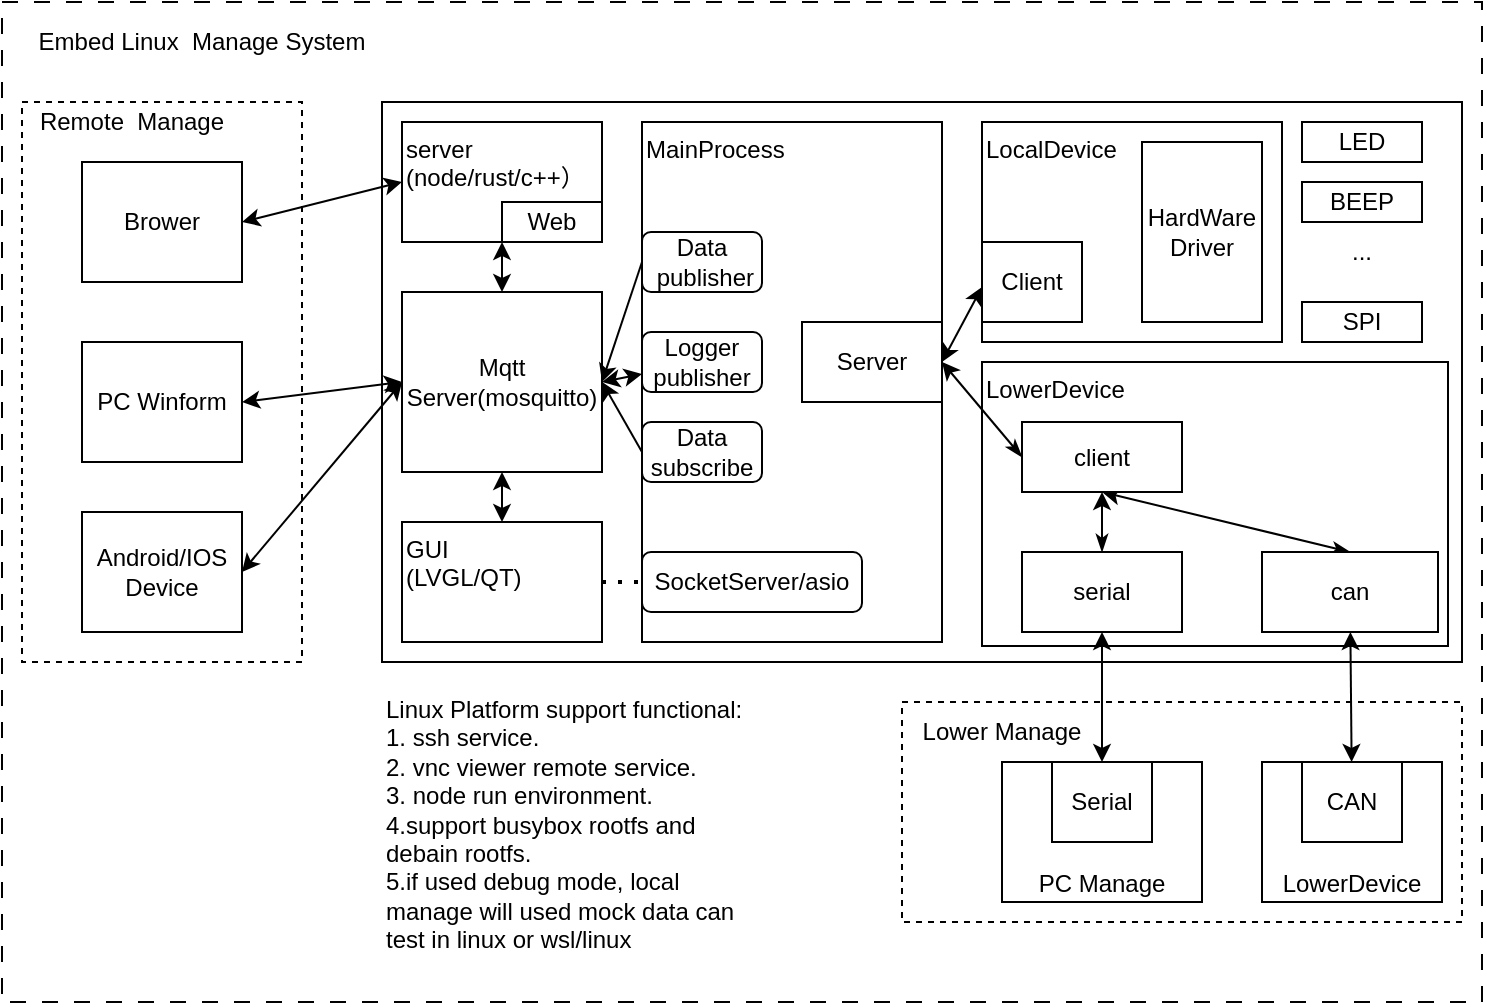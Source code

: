 <mxfile>
    <diagram id="97HLYAoYRTmnaLsdLiow" name="Page-1">
        <mxGraphModel dx="978" dy="365" grid="0" gridSize="10" guides="1" tooltips="1" connect="1" arrows="1" fold="1" page="1" pageScale="1" pageWidth="850" pageHeight="1100" math="0" shadow="0">
            <root>
                <mxCell id="0"/>
                <mxCell id="1" parent="0"/>
                <mxCell id="88" value="" style="rounded=0;whiteSpace=wrap;html=1;dashed=1;dashPattern=8 8;" parent="1" vertex="1">
                    <mxGeometry x="70" y="190" width="740" height="500" as="geometry"/>
                </mxCell>
                <mxCell id="36" value="" style="rounded=0;whiteSpace=wrap;html=1;" parent="1" vertex="1">
                    <mxGeometry x="260" y="240" width="540" height="280" as="geometry"/>
                </mxCell>
                <mxCell id="91" value="LowerDevice" style="rounded=0;whiteSpace=wrap;html=1;align=left;verticalAlign=top;" parent="1" vertex="1">
                    <mxGeometry x="560" y="370" width="233" height="142" as="geometry"/>
                </mxCell>
                <mxCell id="77" value="" style="rounded=0;whiteSpace=wrap;html=1;dashed=1;" parent="1" vertex="1">
                    <mxGeometry x="520" y="540" width="280" height="110" as="geometry"/>
                </mxCell>
                <mxCell id="74" value="" style="rounded=0;whiteSpace=wrap;html=1;dashed=1;" parent="1" vertex="1">
                    <mxGeometry x="80" y="240" width="140" height="280" as="geometry"/>
                </mxCell>
                <mxCell id="3" value="MainProcess" style="rounded=0;whiteSpace=wrap;html=1;align=left;verticalAlign=top;" parent="1" vertex="1">
                    <mxGeometry x="390" y="250" width="150" height="260" as="geometry"/>
                </mxCell>
                <mxCell id="4" value="LocalDevice" style="rounded=0;whiteSpace=wrap;html=1;align=left;verticalAlign=top;" parent="1" vertex="1">
                    <mxGeometry x="560" y="250" width="150" height="110" as="geometry"/>
                </mxCell>
                <mxCell id="7" value="Server" style="rounded=0;whiteSpace=wrap;html=1;" parent="1" vertex="1">
                    <mxGeometry x="470" y="350" width="70" height="40" as="geometry"/>
                </mxCell>
                <mxCell id="9" value="Client" style="rounded=0;whiteSpace=wrap;html=1;" parent="1" vertex="1">
                    <mxGeometry x="560" y="310" width="50" height="40" as="geometry"/>
                </mxCell>
                <mxCell id="10" value="PC Manage" style="rounded=0;whiteSpace=wrap;html=1;align=center;verticalAlign=bottom;" parent="1" vertex="1">
                    <mxGeometry x="570" y="570" width="100" height="70" as="geometry"/>
                </mxCell>
                <mxCell id="11" value="Serial" style="rounded=0;whiteSpace=wrap;html=1;" parent="1" vertex="1">
                    <mxGeometry x="595" y="570" width="50" height="40" as="geometry"/>
                </mxCell>
                <mxCell id="92" style="edgeStyle=none;html=1;exitX=0.5;exitY=0;exitDx=0;exitDy=0;entryX=0.5;entryY=1;entryDx=0;entryDy=0;startArrow=classicThin;startFill=1;" parent="1" source="12" target="90" edge="1">
                    <mxGeometry relative="1" as="geometry"/>
                </mxCell>
                <mxCell id="12" value="serial" style="rounded=0;whiteSpace=wrap;html=1;" parent="1" vertex="1">
                    <mxGeometry x="580" y="465" width="80" height="40" as="geometry"/>
                </mxCell>
                <mxCell id="14" value="" style="endArrow=classic;html=1;exitX=0.5;exitY=0;exitDx=0;exitDy=0;entryX=0.5;entryY=1;entryDx=0;entryDy=0;startArrow=classic;startFill=1;" parent="1" source="10" target="12" edge="1">
                    <mxGeometry width="50" height="50" relative="1" as="geometry">
                        <mxPoint x="640" y="570" as="sourcePoint"/>
                        <mxPoint x="690" y="520" as="targetPoint"/>
                    </mxGeometry>
                </mxCell>
                <mxCell id="16" value="" style="endArrow=classic;html=1;exitX=0;exitY=0.75;exitDx=0;exitDy=0;entryX=1;entryY=0.5;entryDx=0;entryDy=0;endFill=1;startArrow=classic;startFill=1;" parent="1" source="4" target="7" edge="1">
                    <mxGeometry width="50" height="50" relative="1" as="geometry">
                        <mxPoint x="640" y="540" as="sourcePoint"/>
                        <mxPoint x="690" y="490" as="targetPoint"/>
                    </mxGeometry>
                </mxCell>
                <mxCell id="19" value="Mqtt Server(mosquitto)" style="rounded=0;whiteSpace=wrap;html=1;" parent="1" vertex="1">
                    <mxGeometry x="270" y="335" width="100" height="90" as="geometry"/>
                </mxCell>
                <mxCell id="21" value="Data&lt;br&gt;&amp;nbsp;publisher" style="rounded=1;whiteSpace=wrap;html=1;" parent="1" vertex="1">
                    <mxGeometry x="390" y="305" width="60" height="30" as="geometry"/>
                </mxCell>
                <mxCell id="22" value="Data subscribe" style="rounded=1;whiteSpace=wrap;html=1;" parent="1" vertex="1">
                    <mxGeometry x="390" y="400" width="60" height="30" as="geometry"/>
                </mxCell>
                <mxCell id="52" value="" style="edgeStyle=none;html=1;startArrow=classic;startFill=1;endArrow=classic;endFill=1;" parent="1" source="24" target="19" edge="1">
                    <mxGeometry relative="1" as="geometry"/>
                </mxCell>
                <mxCell id="24" value="server&lt;br&gt;(node/rust/c++）" style="rounded=0;whiteSpace=wrap;html=1;verticalAlign=top;align=left;" parent="1" vertex="1">
                    <mxGeometry x="270" y="250" width="100" height="60" as="geometry"/>
                </mxCell>
                <mxCell id="30" value="HardWare&lt;br&gt;Driver" style="rounded=0;whiteSpace=wrap;html=1;" parent="1" vertex="1">
                    <mxGeometry x="640" y="260" width="60" height="90" as="geometry"/>
                </mxCell>
                <mxCell id="89" value="" style="edgeStyle=none;html=1;startArrow=classic;startFill=1;" parent="1" source="32" target="43" edge="1">
                    <mxGeometry relative="1" as="geometry"/>
                </mxCell>
                <mxCell id="94" style="edgeStyle=none;html=1;exitX=0.5;exitY=0;exitDx=0;exitDy=0;entryX=0.5;entryY=1;entryDx=0;entryDy=0;startArrow=classicThin;startFill=1;" parent="1" source="32" target="90" edge="1">
                    <mxGeometry relative="1" as="geometry"/>
                </mxCell>
                <mxCell id="32" value="can" style="rounded=0;whiteSpace=wrap;html=1;" parent="1" vertex="1">
                    <mxGeometry x="700" y="465" width="88" height="40" as="geometry"/>
                </mxCell>
                <mxCell id="37" value="LED" style="rounded=0;whiteSpace=wrap;html=1;" parent="1" vertex="1">
                    <mxGeometry x="720" y="250" width="60" height="20" as="geometry"/>
                </mxCell>
                <mxCell id="38" value="BEEP" style="rounded=0;whiteSpace=wrap;html=1;" parent="1" vertex="1">
                    <mxGeometry x="720" y="280" width="60" height="20" as="geometry"/>
                </mxCell>
                <mxCell id="39" value="SPI" style="rounded=0;whiteSpace=wrap;html=1;" parent="1" vertex="1">
                    <mxGeometry x="720" y="340" width="60" height="20" as="geometry"/>
                </mxCell>
                <mxCell id="40" value="..." style="text;html=1;strokeColor=none;fillColor=none;align=center;verticalAlign=middle;whiteSpace=wrap;rounded=0;" parent="1" vertex="1">
                    <mxGeometry x="720" y="300" width="60" height="30" as="geometry"/>
                </mxCell>
                <mxCell id="42" value="LowerDevice" style="rounded=0;whiteSpace=wrap;html=1;align=center;verticalAlign=bottom;" parent="1" vertex="1">
                    <mxGeometry x="700" y="570" width="90" height="70" as="geometry"/>
                </mxCell>
                <mxCell id="43" value="CAN" style="rounded=0;whiteSpace=wrap;html=1;" parent="1" vertex="1">
                    <mxGeometry x="720" y="570" width="50" height="40" as="geometry"/>
                </mxCell>
                <mxCell id="47" value="" style="endArrow=classic;html=1;exitX=0;exitY=0.5;exitDx=0;exitDy=0;entryX=1;entryY=0.5;entryDx=0;entryDy=0;" parent="1" source="21" target="19" edge="1">
                    <mxGeometry width="50" height="50" relative="1" as="geometry">
                        <mxPoint x="480" y="460" as="sourcePoint"/>
                        <mxPoint x="530" y="410" as="targetPoint"/>
                    </mxGeometry>
                </mxCell>
                <mxCell id="48" value="" style="endArrow=classic;html=1;exitX=0;exitY=0.5;exitDx=0;exitDy=0;entryX=1;entryY=0.5;entryDx=0;entryDy=0;" parent="1" source="22" target="19" edge="1">
                    <mxGeometry width="50" height="50" relative="1" as="geometry">
                        <mxPoint x="480" y="460" as="sourcePoint"/>
                        <mxPoint x="370" y="440" as="targetPoint"/>
                    </mxGeometry>
                </mxCell>
                <mxCell id="49" value="Web" style="rounded=0;whiteSpace=wrap;html=1;" parent="1" vertex="1">
                    <mxGeometry x="320" y="290" width="50" height="20" as="geometry"/>
                </mxCell>
                <mxCell id="53" value="GUI&lt;br&gt;(LVGL/QT)" style="rounded=0;whiteSpace=wrap;html=1;verticalAlign=top;align=left;" parent="1" vertex="1">
                    <mxGeometry x="270" y="450" width="100" height="60" as="geometry"/>
                </mxCell>
                <mxCell id="58" value="" style="endArrow=classic;startArrow=classic;html=1;entryX=0.5;entryY=0;entryDx=0;entryDy=0;" parent="1" source="19" target="53" edge="1">
                    <mxGeometry width="50" height="50" relative="1" as="geometry">
                        <mxPoint x="420" y="370" as="sourcePoint"/>
                        <mxPoint x="470" y="320" as="targetPoint"/>
                    </mxGeometry>
                </mxCell>
                <mxCell id="60" value="SocketServer/asio" style="rounded=1;whiteSpace=wrap;html=1;" parent="1" vertex="1">
                    <mxGeometry x="390" y="465" width="110" height="30" as="geometry"/>
                </mxCell>
                <mxCell id="65" value="" style="edgeStyle=none;html=1;startArrow=classic;startFill=1;endArrow=classic;endFill=1;entryX=1;entryY=0.5;entryDx=0;entryDy=0;" parent="1" source="64" target="19" edge="1">
                    <mxGeometry relative="1" as="geometry"/>
                </mxCell>
                <mxCell id="64" value="Logger&lt;br&gt;publisher" style="rounded=1;whiteSpace=wrap;html=1;" parent="1" vertex="1">
                    <mxGeometry x="390" y="355" width="60" height="30" as="geometry"/>
                </mxCell>
                <mxCell id="66" value="" style="endArrow=none;dashed=1;html=1;dashPattern=1 3;strokeWidth=2;entryX=0;entryY=0.5;entryDx=0;entryDy=0;exitX=1;exitY=0.5;exitDx=0;exitDy=0;" parent="1" source="53" target="60" edge="1">
                    <mxGeometry width="50" height="50" relative="1" as="geometry">
                        <mxPoint x="420" y="430" as="sourcePoint"/>
                        <mxPoint x="470" y="380" as="targetPoint"/>
                    </mxGeometry>
                </mxCell>
                <mxCell id="68" value="Brower" style="rounded=0;whiteSpace=wrap;html=1;" parent="1" vertex="1">
                    <mxGeometry x="110" y="270" width="80" height="60" as="geometry"/>
                </mxCell>
                <mxCell id="69" value="PC Winform" style="rounded=0;whiteSpace=wrap;html=1;" parent="1" vertex="1">
                    <mxGeometry x="110" y="360" width="80" height="60" as="geometry"/>
                </mxCell>
                <mxCell id="70" value="Android/IOS Device" style="rounded=0;whiteSpace=wrap;html=1;" parent="1" vertex="1">
                    <mxGeometry x="110" y="445" width="80" height="60" as="geometry"/>
                </mxCell>
                <mxCell id="71" value="" style="endArrow=classic;startArrow=classic;html=1;exitX=1;exitY=0.5;exitDx=0;exitDy=0;entryX=0;entryY=0.5;entryDx=0;entryDy=0;" parent="1" source="68" target="24" edge="1">
                    <mxGeometry width="50" height="50" relative="1" as="geometry">
                        <mxPoint x="260" y="400" as="sourcePoint"/>
                        <mxPoint x="310" y="350" as="targetPoint"/>
                    </mxGeometry>
                </mxCell>
                <mxCell id="72" value="" style="endArrow=classic;startArrow=classic;html=1;exitX=1;exitY=0.5;exitDx=0;exitDy=0;entryX=0;entryY=0.5;entryDx=0;entryDy=0;" parent="1" source="69" target="19" edge="1">
                    <mxGeometry width="50" height="50" relative="1" as="geometry">
                        <mxPoint x="260" y="400" as="sourcePoint"/>
                        <mxPoint x="310" y="350" as="targetPoint"/>
                    </mxGeometry>
                </mxCell>
                <mxCell id="73" value="" style="endArrow=classic;startArrow=classic;html=1;exitX=1;exitY=0.5;exitDx=0;exitDy=0;" parent="1" source="70" edge="1">
                    <mxGeometry width="50" height="50" relative="1" as="geometry">
                        <mxPoint x="260" y="400" as="sourcePoint"/>
                        <mxPoint x="270" y="380" as="targetPoint"/>
                    </mxGeometry>
                </mxCell>
                <mxCell id="75" value="Remote&amp;nbsp; Manage" style="text;html=1;strokeColor=none;fillColor=none;align=center;verticalAlign=middle;whiteSpace=wrap;rounded=0;" parent="1" vertex="1">
                    <mxGeometry x="80" y="240" width="110" height="20" as="geometry"/>
                </mxCell>
                <mxCell id="78" value="Lower Manage" style="text;html=1;strokeColor=none;fillColor=none;align=center;verticalAlign=middle;whiteSpace=wrap;rounded=0;" parent="1" vertex="1">
                    <mxGeometry x="520" y="540" width="100" height="30" as="geometry"/>
                </mxCell>
                <mxCell id="82" value="Embed Linux&amp;nbsp; Manage System" style="text;html=1;strokeColor=none;fillColor=none;align=center;verticalAlign=middle;whiteSpace=wrap;rounded=0;dashed=1;" parent="1" vertex="1">
                    <mxGeometry x="80" y="190" width="180" height="40" as="geometry"/>
                </mxCell>
                <mxCell id="87" value="Linux Platform support functional:&lt;br&gt;1. ssh service.&lt;br&gt;2. vnc viewer remote service.&lt;br&gt;3. node run environment.&lt;br&gt;4.support busybox rootfs and debain rootfs.&lt;br&gt;5.if used debug mode, local manage will used mock data can test in linux or wsl/linux&lt;br&gt;" style="text;html=1;strokeColor=none;fillColor=none;align=left;verticalAlign=top;whiteSpace=wrap;rounded=0;dashed=1;" parent="1" vertex="1">
                    <mxGeometry x="260" y="530" width="190" height="140" as="geometry"/>
                </mxCell>
                <mxCell id="96" style="edgeStyle=none;html=1;exitX=0;exitY=0.5;exitDx=0;exitDy=0;entryX=1;entryY=0.5;entryDx=0;entryDy=0;startArrow=classicThin;startFill=1;" parent="1" source="90" target="7" edge="1">
                    <mxGeometry relative="1" as="geometry"/>
                </mxCell>
                <mxCell id="90" value="client" style="rounded=0;whiteSpace=wrap;html=1;" parent="1" vertex="1">
                    <mxGeometry x="580" y="400" width="80" height="35" as="geometry"/>
                </mxCell>
            </root>
        </mxGraphModel>
    </diagram>
</mxfile>